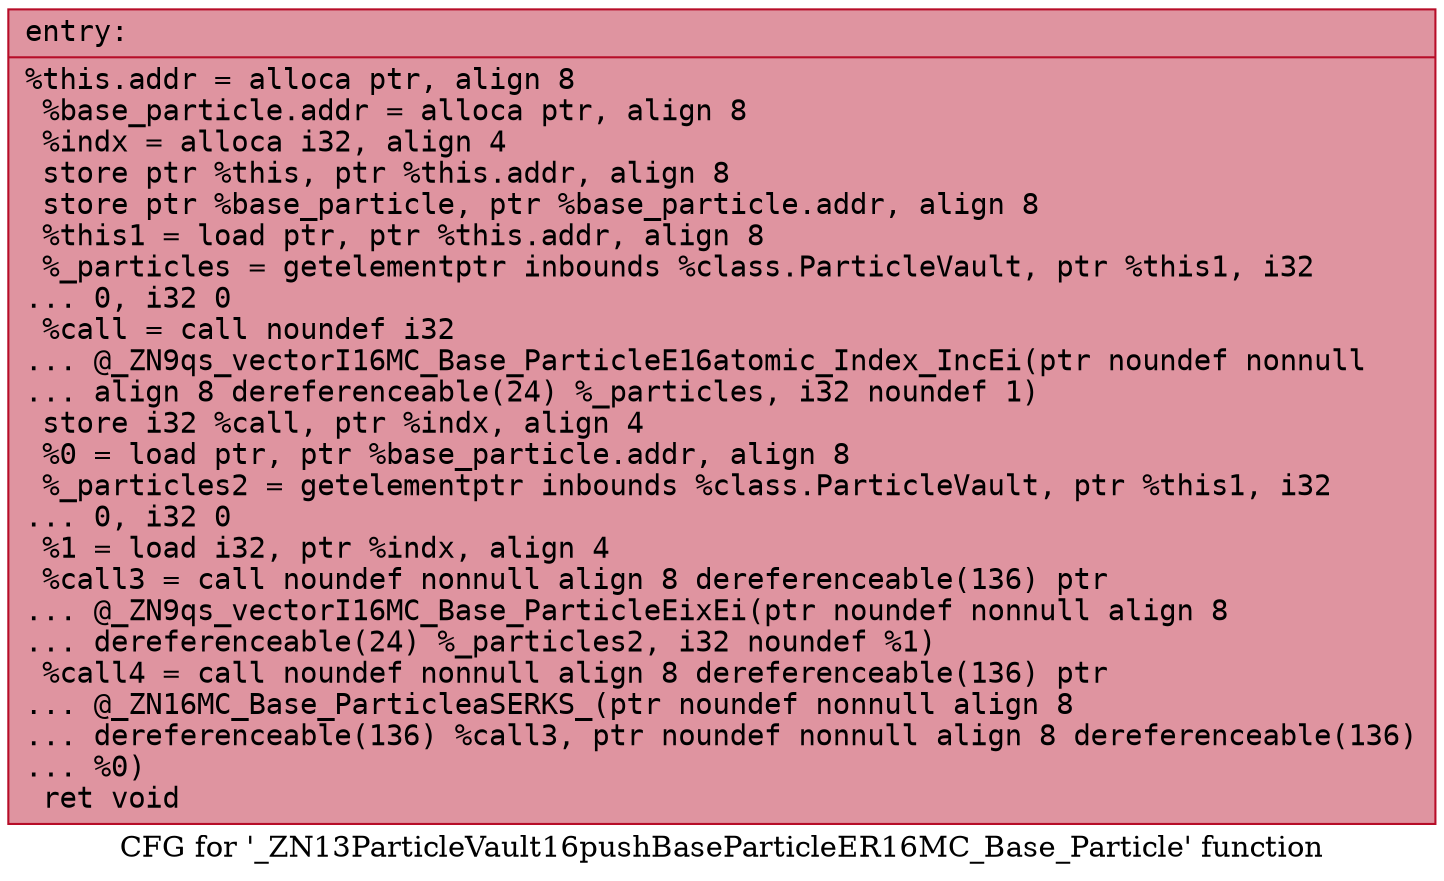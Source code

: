 digraph "CFG for '_ZN13ParticleVault16pushBaseParticleER16MC_Base_Particle' function" {
	label="CFG for '_ZN13ParticleVault16pushBaseParticleER16MC_Base_Particle' function";

	Node0x55907111d560 [shape=record,color="#b70d28ff", style=filled, fillcolor="#b70d2870" fontname="Courier",label="{entry:\l|  %this.addr = alloca ptr, align 8\l  %base_particle.addr = alloca ptr, align 8\l  %indx = alloca i32, align 4\l  store ptr %this, ptr %this.addr, align 8\l  store ptr %base_particle, ptr %base_particle.addr, align 8\l  %this1 = load ptr, ptr %this.addr, align 8\l  %_particles = getelementptr inbounds %class.ParticleVault, ptr %this1, i32\l... 0, i32 0\l  %call = call noundef i32\l... @_ZN9qs_vectorI16MC_Base_ParticleE16atomic_Index_IncEi(ptr noundef nonnull\l... align 8 dereferenceable(24) %_particles, i32 noundef 1)\l  store i32 %call, ptr %indx, align 4\l  %0 = load ptr, ptr %base_particle.addr, align 8\l  %_particles2 = getelementptr inbounds %class.ParticleVault, ptr %this1, i32\l... 0, i32 0\l  %1 = load i32, ptr %indx, align 4\l  %call3 = call noundef nonnull align 8 dereferenceable(136) ptr\l... @_ZN9qs_vectorI16MC_Base_ParticleEixEi(ptr noundef nonnull align 8\l... dereferenceable(24) %_particles2, i32 noundef %1)\l  %call4 = call noundef nonnull align 8 dereferenceable(136) ptr\l... @_ZN16MC_Base_ParticleaSERKS_(ptr noundef nonnull align 8\l... dereferenceable(136) %call3, ptr noundef nonnull align 8 dereferenceable(136)\l... %0)\l  ret void\l}"];
}
